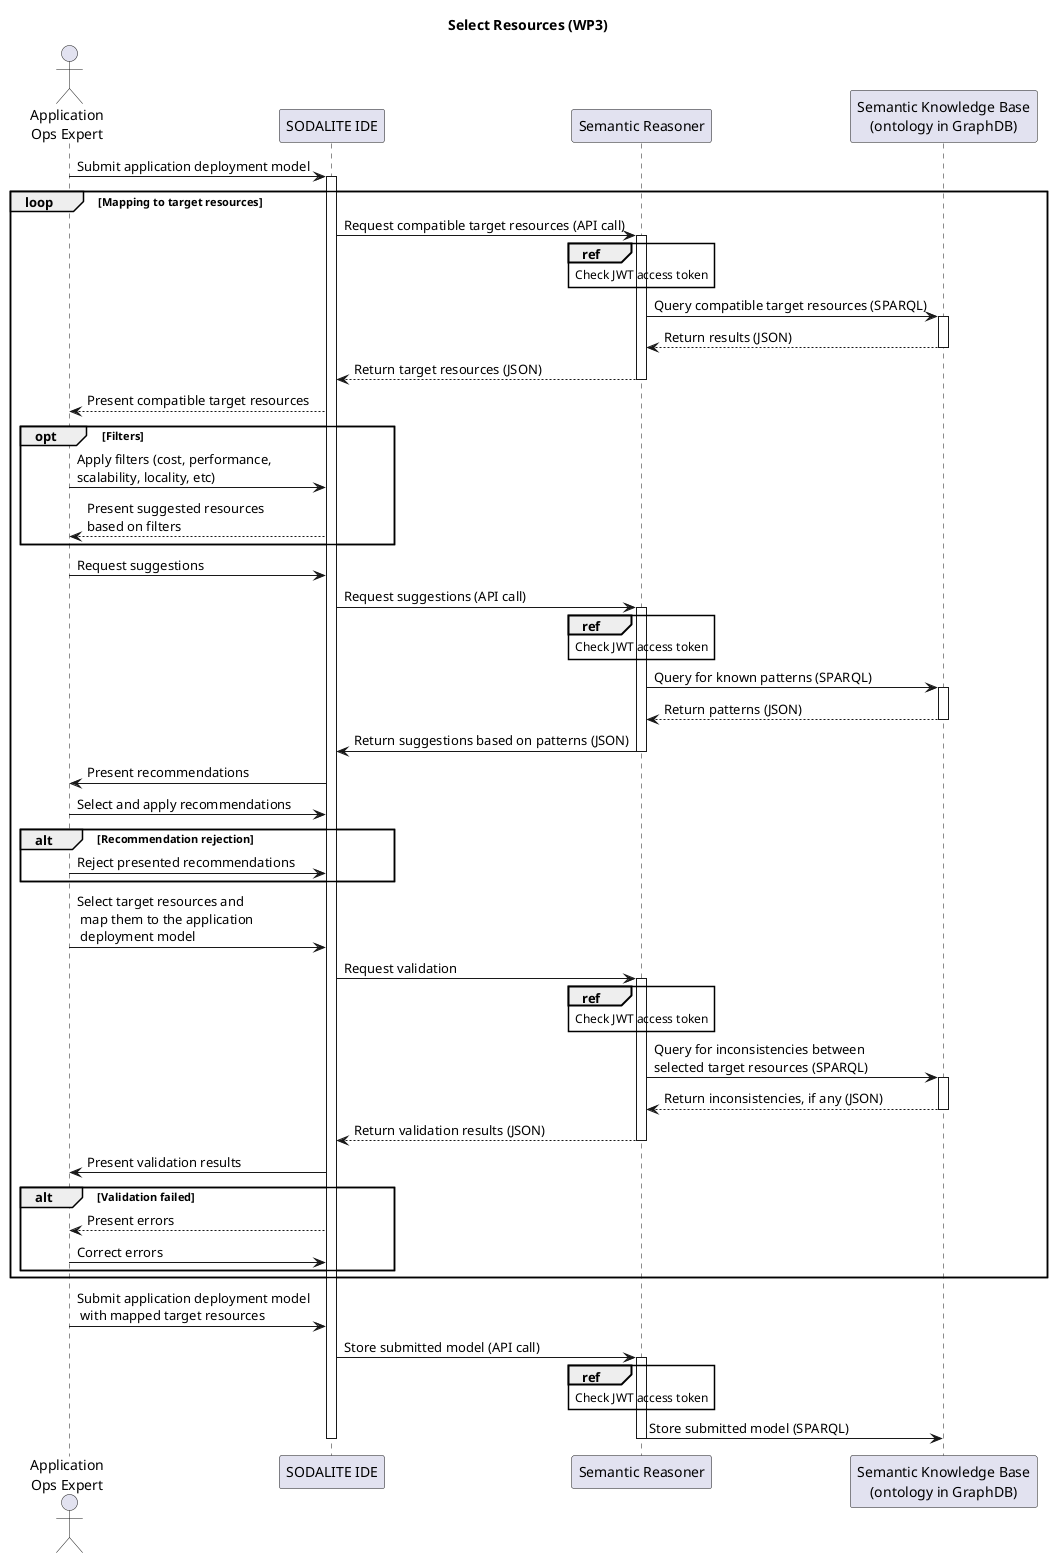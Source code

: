 @startuml

title Select Resources (WP3)

actor "Application\nOps Expert" as ops
participant "SODALITE IDE" as editor
participant "Semantic Reasoner" as reasoner
participant "Semantic Knowledge Base\n(ontology in GraphDB)" as ontology

ops->editor: Submit application deployment model

loop Mapping to target resources
    activate editor
    editor->reasoner: Request compatible target resources (API call)
    activate reasoner
    ref over reasoner: Check JWT access token
    reasoner->ontology: Query compatible target resources (SPARQL)
    activate ontology
    ontology-->reasoner: Return results (JSON)
    deactivate ontology
    reasoner-->editor: Return target resources (JSON)
    deactivate reasoner
    editor-->ops: Present compatible target resources

    opt Filters
        ops->editor: Apply filters (cost, performance,\nscalability, locality, etc)
        editor-->ops: Present suggested resources\nbased on filters
    end

    ops->editor: Request suggestions
    editor->reasoner: Request suggestions (API call)
    activate reasoner
    ref over reasoner: Check JWT access token
    reasoner->ontology: Query for known patterns (SPARQL)
    activate ontology
    ontology-->reasoner: Return patterns (JSON)
    deactivate ontology
    reasoner->editor: Return suggestions based on patterns (JSON)
    deactivate reasoner

    editor->ops: Present recommendations
    ops->editor: Select and apply recommendations

    alt Recommendation rejection
        ops->editor: Reject presented recommendations
    end

    ops->editor: Select target resources and\n map them to the application\n deployment model
    editor->reasoner: Request validation
    activate reasoner
    ref over reasoner: Check JWT access token
    reasoner->ontology: Query for inconsistencies between\nselected target resources (SPARQL)
    activate ontology
    ontology-->reasoner: Return inconsistencies, if any (JSON)
    deactivate ontology
    reasoner-->editor: Return validation results (JSON)
    deactivate reasoner
    editor->ops: Present validation results

    alt Validation failed
        editor-->ops: Present errors
        ops->editor: Correct errors
    end
end

ops->editor: Submit application deployment model\n with mapped target resources
editor->reasoner: Store submitted model (API call)
activate reasoner
ref over reasoner: Check JWT access token
reasoner->ontology: Store submitted model (SPARQL)
deactivate reasoner

deactivate editor
@enduml
